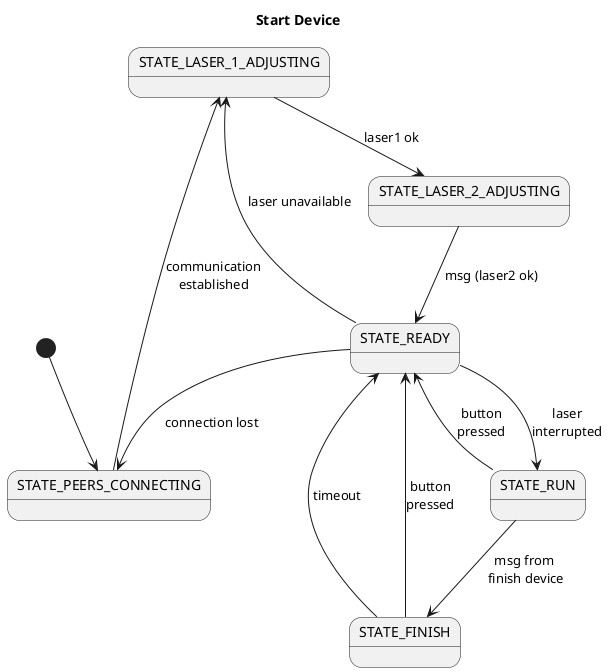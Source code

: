 @startuml

title Start Device

state "STATE_LASER_1_ADJUSTING" as laser
state "STATE_LASER_2_ADJUSTING" as laser2
state "STATE_PEERS_CONNECTING" as connection
state "STATE_READY" as ready
state "STATE_RUN" as run
state "STATE_FINISH" as finish

[*] --> connection
connection --> laser : communication\nestablished
laser --> laser2 : laser1 ok
laser2 --> ready : msg (laser2 ok)
ready --> laser: laser unavailable
ready --> run : laser\ninterrupted
ready --> connection : connection lost
run --> finish : msg from \nfinish device
run --> ready : button\npressed
finish --> ready : timeout
finish --> ready : button\npressed

@enduml